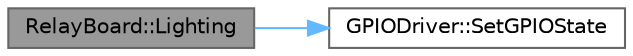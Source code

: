 digraph "RelayBoard::Lighting"
{
 // LATEX_PDF_SIZE
  bgcolor="transparent";
  edge [fontname=Helvetica,fontsize=10,labelfontname=Helvetica,labelfontsize=10];
  node [fontname=Helvetica,fontsize=10,shape=box,height=0.2,width=0.4];
  rankdir="LR";
  Node1 [label="RelayBoard::Lighting",height=0.2,width=0.4,color="gray40", fillcolor="grey60", style="filled", fontcolor="black",tooltip=" "];
  Node1 -> Node2 [color="steelblue1",style="solid"];
  Node2 [label="GPIODriver::SetGPIOState",height=0.2,width=0.4,color="grey40", fillcolor="white", style="filled",URL="$class_g_p_i_o_driver.html#a32a483cec3179d1d13acb1dad37b21ad",tooltip=" "];
}
